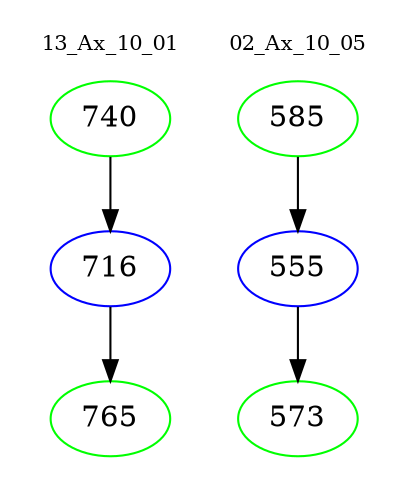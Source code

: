 digraph{
subgraph cluster_0 {
color = white
label = "13_Ax_10_01";
fontsize=10;
T0_740 [label="740", color="green"]
T0_740 -> T0_716 [color="black"]
T0_716 [label="716", color="blue"]
T0_716 -> T0_765 [color="black"]
T0_765 [label="765", color="green"]
}
subgraph cluster_1 {
color = white
label = "02_Ax_10_05";
fontsize=10;
T1_585 [label="585", color="green"]
T1_585 -> T1_555 [color="black"]
T1_555 [label="555", color="blue"]
T1_555 -> T1_573 [color="black"]
T1_573 [label="573", color="green"]
}
}
